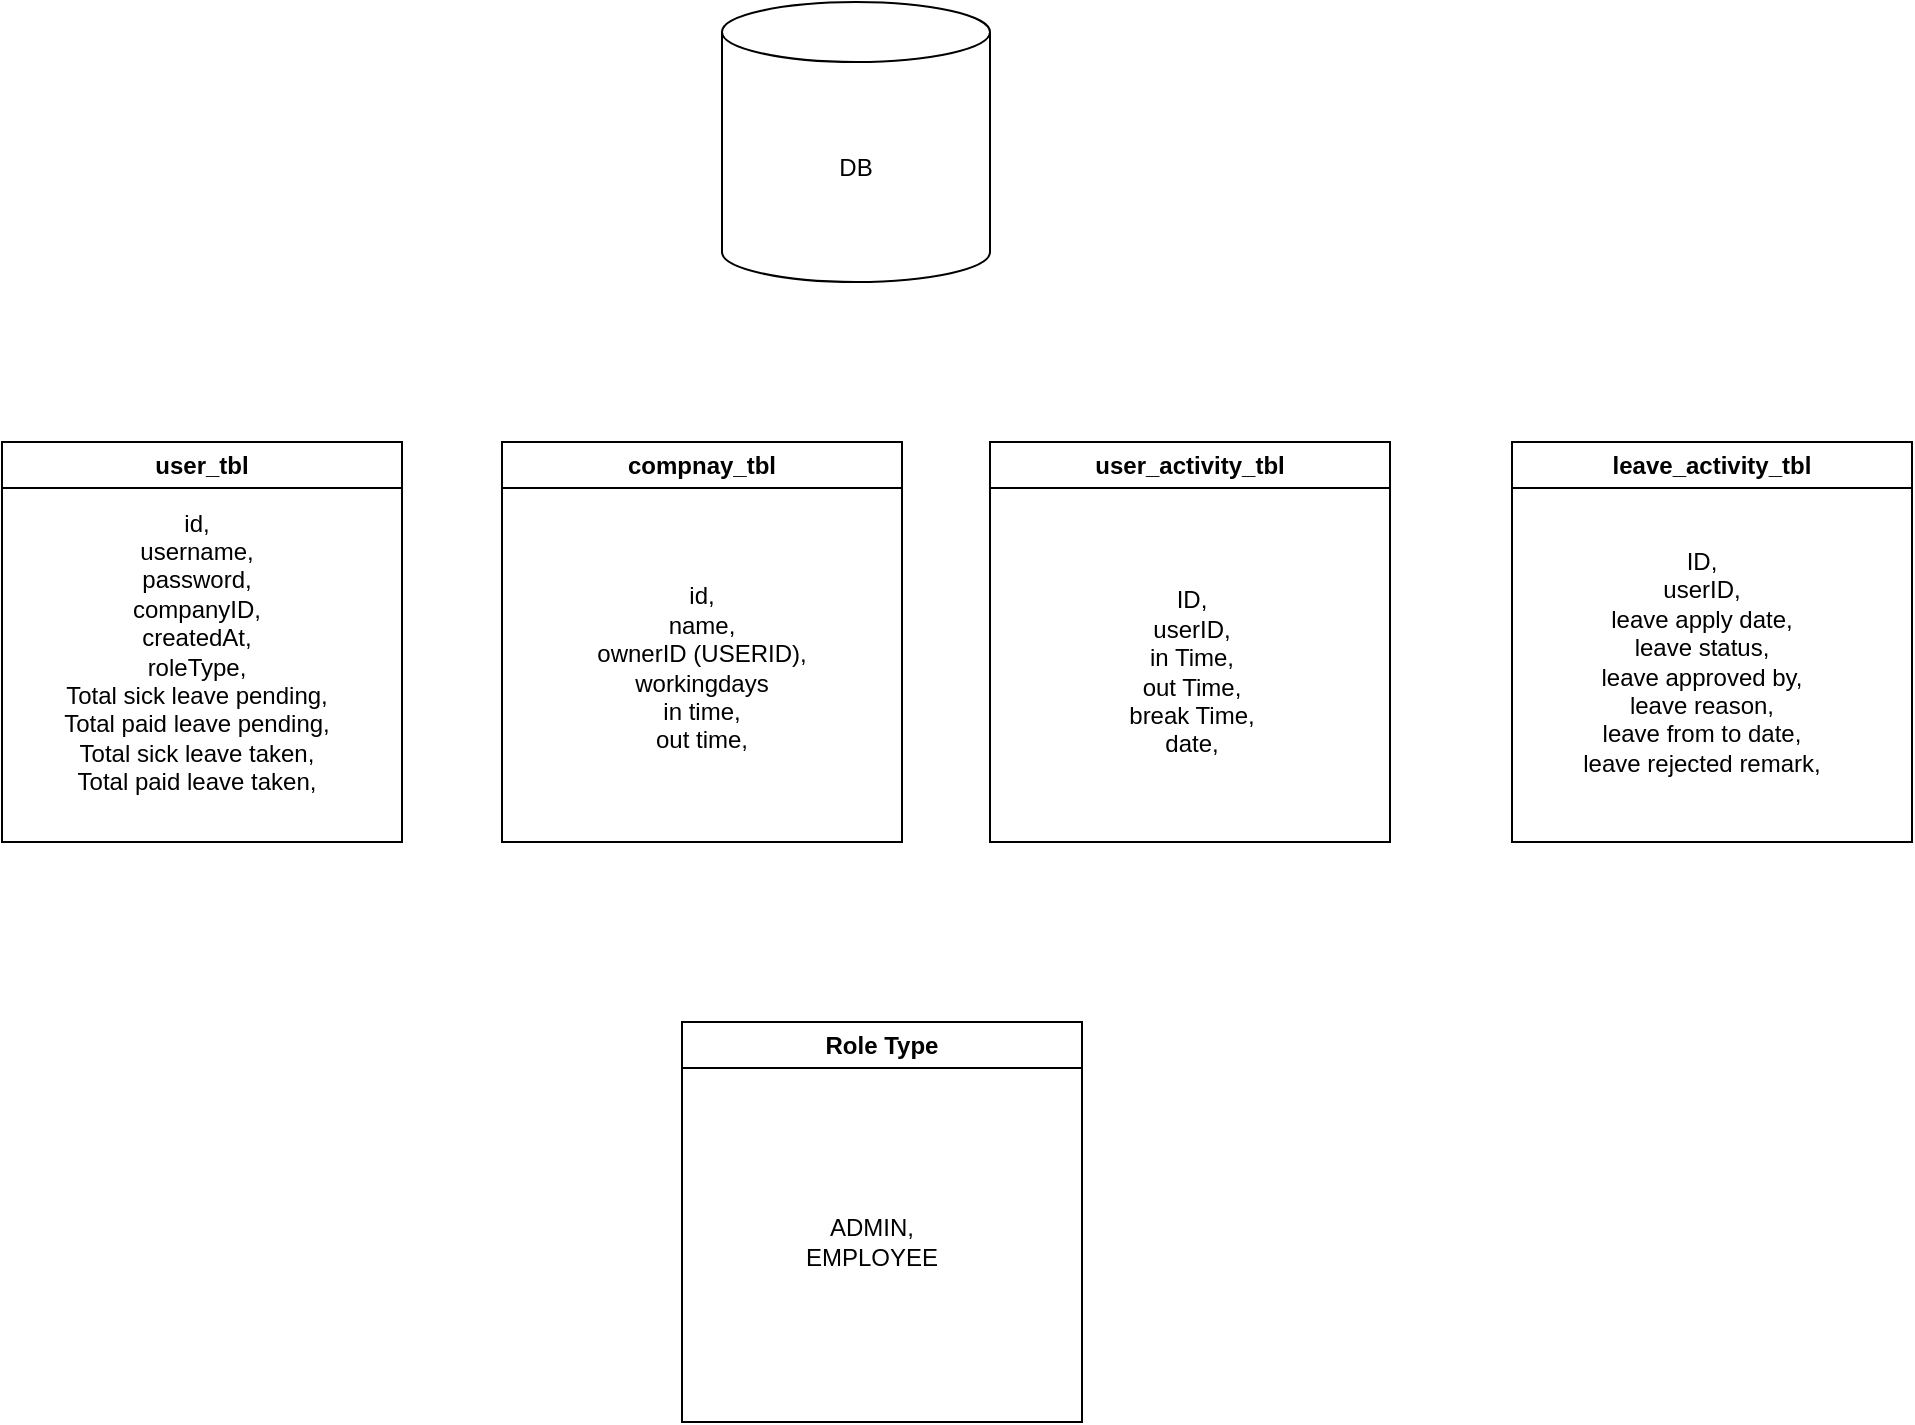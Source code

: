 <mxfile>
    <diagram id="W2GFtFGKwUCVliJ7YopT" name="Page-1">
        <mxGraphModel dx="1434" dy="541" grid="1" gridSize="10" guides="1" tooltips="1" connect="1" arrows="1" fold="1" page="1" pageScale="1" pageWidth="850" pageHeight="1100" math="0" shadow="0">
            <root>
                <mxCell id="0"/>
                <mxCell id="1" parent="0"/>
                <mxCell id="2" value="DB" style="shape=cylinder3;whiteSpace=wrap;html=1;boundedLbl=1;backgroundOutline=1;size=15;spacing=3;" parent="1" vertex="1">
                    <mxGeometry x="-70" y="100" width="134" height="140" as="geometry"/>
                </mxCell>
                <mxCell id="325" value="user_tbl" style="swimlane;whiteSpace=wrap;html=1;" parent="1" vertex="1">
                    <mxGeometry x="-430" y="320" width="200" height="200" as="geometry"/>
                </mxCell>
                <mxCell id="326" value="id,&lt;br&gt;username,&lt;br&gt;password,&lt;br&gt;companyID,&lt;br&gt;createdAt,&lt;br&gt;roleType,&lt;br&gt;Total sick leave pending,&lt;br&gt;Total paid leave pending,&lt;br&gt;Total sick leave taken,&lt;br&gt;Total paid leave taken," style="text;strokeColor=none;align=center;fillColor=none;html=1;verticalAlign=middle;whiteSpace=wrap;rounded=0;" parent="325" vertex="1">
                    <mxGeometry x="5" y="30" width="185" height="150" as="geometry"/>
                </mxCell>
                <mxCell id="327" value="compnay_tbl" style="swimlane;whiteSpace=wrap;html=1;" parent="1" vertex="1">
                    <mxGeometry x="-180" y="320" width="200" height="200" as="geometry"/>
                </mxCell>
                <mxCell id="328" value="id,&lt;br&gt;name,&lt;br&gt;ownerID (USERID),&lt;br&gt;workingdays&lt;br&gt;in time,&lt;br&gt;out time," style="text;strokeColor=none;align=center;fillColor=none;html=1;verticalAlign=middle;whiteSpace=wrap;rounded=0;" parent="327" vertex="1">
                    <mxGeometry x="10" y="33" width="180" height="160" as="geometry"/>
                </mxCell>
                <mxCell id="329" value="user_activity_tbl" style="swimlane;whiteSpace=wrap;html=1;" parent="1" vertex="1">
                    <mxGeometry x="64" y="320" width="200" height="200" as="geometry"/>
                </mxCell>
                <mxCell id="330" value="ID,&lt;br&gt;userID,&lt;br&gt;in Time,&lt;br&gt;out Time,&lt;br&gt;break Time,&lt;br&gt;date," style="text;strokeColor=none;align=center;fillColor=none;html=1;verticalAlign=middle;whiteSpace=wrap;rounded=0;" parent="1" vertex="1">
                    <mxGeometry x="70" y="350" width="190" height="170" as="geometry"/>
                </mxCell>
                <mxCell id="336" value="Role Type" style="swimlane;whiteSpace=wrap;html=1;" parent="1" vertex="1">
                    <mxGeometry x="-90" y="610" width="200" height="200" as="geometry"/>
                </mxCell>
                <mxCell id="337" value="ADMIN,&lt;br&gt;EMPLOYEE&lt;br&gt;" style="text;strokeColor=none;align=center;fillColor=none;html=1;verticalAlign=middle;whiteSpace=wrap;rounded=0;" parent="336" vertex="1">
                    <mxGeometry y="30" width="190" height="160" as="geometry"/>
                </mxCell>
                <mxCell id="338" value="leave_activity_tbl" style="swimlane;whiteSpace=wrap;html=1;" vertex="1" parent="1">
                    <mxGeometry x="325" y="320" width="200" height="200" as="geometry"/>
                </mxCell>
                <mxCell id="339" value="ID,&lt;br&gt;userID,&lt;br&gt;leave apply date,&lt;br&gt;leave status,&lt;br&gt;leave approved by,&lt;br&gt;leave reason,&lt;br&gt;leave from to date,&lt;br&gt;leave rejected remark," style="text;strokeColor=none;align=center;fillColor=none;html=1;verticalAlign=middle;whiteSpace=wrap;rounded=0;" vertex="1" parent="338">
                    <mxGeometry y="30" width="190" height="160" as="geometry"/>
                </mxCell>
            </root>
        </mxGraphModel>
    </diagram>
</mxfile>